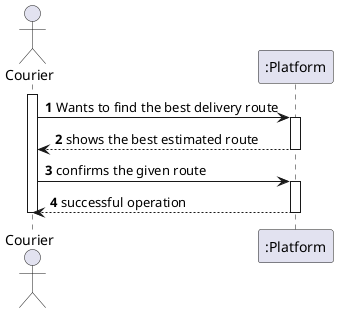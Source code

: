 @startuml
autonumber
actor "Courier" as COUR

activate COUR
COUR -> ":Platform" : Wants to find the best delivery route
activate ":Platform"
":Platform" --> COUR : shows the best estimated route
deactivate ":Platform"

COUR -> ":Platform" : confirms the given route
activate ":Platform"

":Platform" --> COUR : successful operation
deactivate ":Platform"

deactivate COUR
@enduml